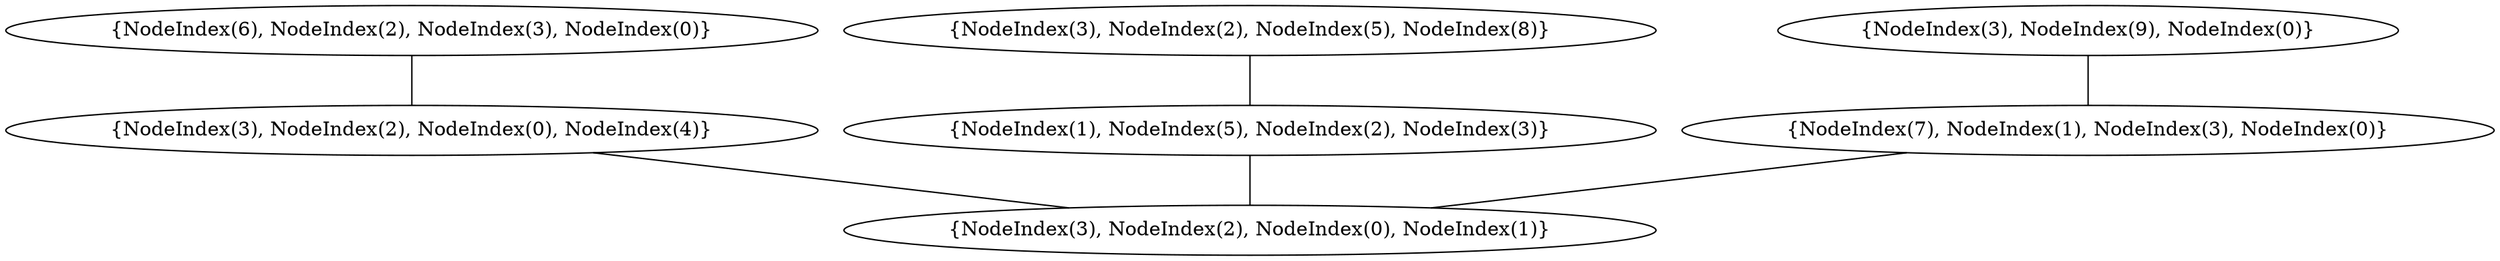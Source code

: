 graph {
    0 [ label = "{NodeIndex(3), NodeIndex(2), NodeIndex(0), NodeIndex(1)}" ]
    1 [ label = "{NodeIndex(3), NodeIndex(2), NodeIndex(0), NodeIndex(4)}" ]
    2 [ label = "{NodeIndex(6), NodeIndex(2), NodeIndex(3), NodeIndex(0)}" ]
    3 [ label = "{NodeIndex(1), NodeIndex(5), NodeIndex(2), NodeIndex(3)}" ]
    4 [ label = "{NodeIndex(3), NodeIndex(2), NodeIndex(5), NodeIndex(8)}" ]
    5 [ label = "{NodeIndex(7), NodeIndex(1), NodeIndex(3), NodeIndex(0)}" ]
    6 [ label = "{NodeIndex(3), NodeIndex(9), NodeIndex(0)}" ]
    1 -- 0 [ ]
    2 -- 1 [ ]
    4 -- 3 [ ]
    5 -- 0 [ ]
    3 -- 0 [ ]
    6 -- 5 [ ]
}
